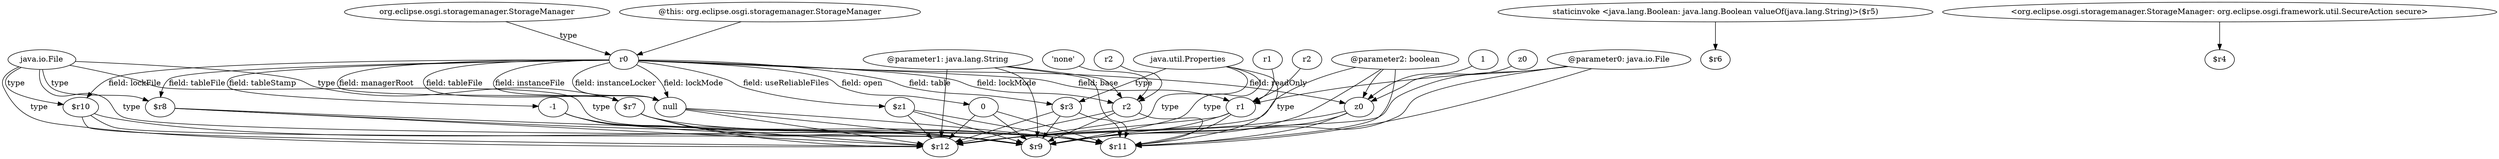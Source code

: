 digraph g {
0[label="null"]
1[label="$r12"]
0->1[label=""]
2[label="1"]
3[label="z0"]
2->3[label=""]
4[label="java.util.Properties"]
5[label="$r11"]
4->5[label="type"]
6[label="staticinvoke <java.lang.Boolean: java.lang.Boolean valueOf(java.lang.String)>($r5)"]
7[label="$r6"]
6->7[label=""]
8[label="$r9"]
4->8[label="type"]
9[label="'none'"]
10[label="r2"]
9->10[label=""]
11[label="r1"]
12[label="r1"]
11->12[label=""]
13[label="r2"]
13->12[label=""]
10->5[label=""]
14[label="$r3"]
4->14[label="type"]
0->8[label=""]
15[label="r0"]
15->0[label="field: lockMode"]
15->0[label="field: tableFile"]
15->0[label="field: instanceFile"]
15->0[label="field: instanceLocker"]
16[label="@parameter1: java.lang.String"]
16->10[label=""]
3->5[label=""]
0->5[label=""]
4->1[label="type"]
17[label="$r8"]
17->8[label=""]
14->5[label=""]
18[label="@parameter2: boolean"]
18->8[label=""]
19[label="$r10"]
19->5[label=""]
12->5[label=""]
15->3[label="field: readOnly"]
20[label="java.io.File"]
20->1[label="type"]
12->8[label=""]
21[label="org.eclipse.osgi.storagemanager.StorageManager"]
21->15[label="type"]
22[label="@parameter0: java.io.File"]
22->12[label=""]
16->1[label=""]
15->10[label="field: lockMode"]
23[label="@this: org.eclipse.osgi.storagemanager.StorageManager"]
23->15[label=""]
24[label="0"]
15->24[label="field: open"]
25[label="-1"]
15->25[label="field: tableStamp"]
14->1[label=""]
26[label="$r7"]
15->26[label="field: managerRoot"]
19->1[label=""]
27[label="$z1"]
27->1[label=""]
16->5[label=""]
27->8[label=""]
20->8[label="type"]
20->19[label="type"]
22->5[label=""]
22->8[label=""]
20->26[label="type"]
26->5[label=""]
3->1[label=""]
14->8[label=""]
15->27[label="field: useReliableFiles"]
22->1[label=""]
15->19[label="field: lockFile"]
15->17[label="field: tableFile"]
16->8[label=""]
18->3[label=""]
17->5[label=""]
12->1[label=""]
25->1[label=""]
10->1[label=""]
24->1[label=""]
18->5[label=""]
19->8[label=""]
20->5[label="type"]
26->1[label=""]
25->8[label=""]
15->14[label="field: table"]
24->8[label=""]
15->12[label="field: base"]
20->17[label="type"]
28[label="<org.eclipse.osgi.storagemanager.StorageManager: org.eclipse.osgi.framework.util.SecureAction secure>"]
29[label="$r4"]
28->29[label=""]
3->8[label=""]
18->1[label=""]
30[label="r2"]
30->10[label=""]
17->1[label=""]
25->5[label=""]
24->5[label=""]
27->5[label=""]
26->8[label=""]
10->8[label=""]
31[label="z0"]
31->3[label=""]
}